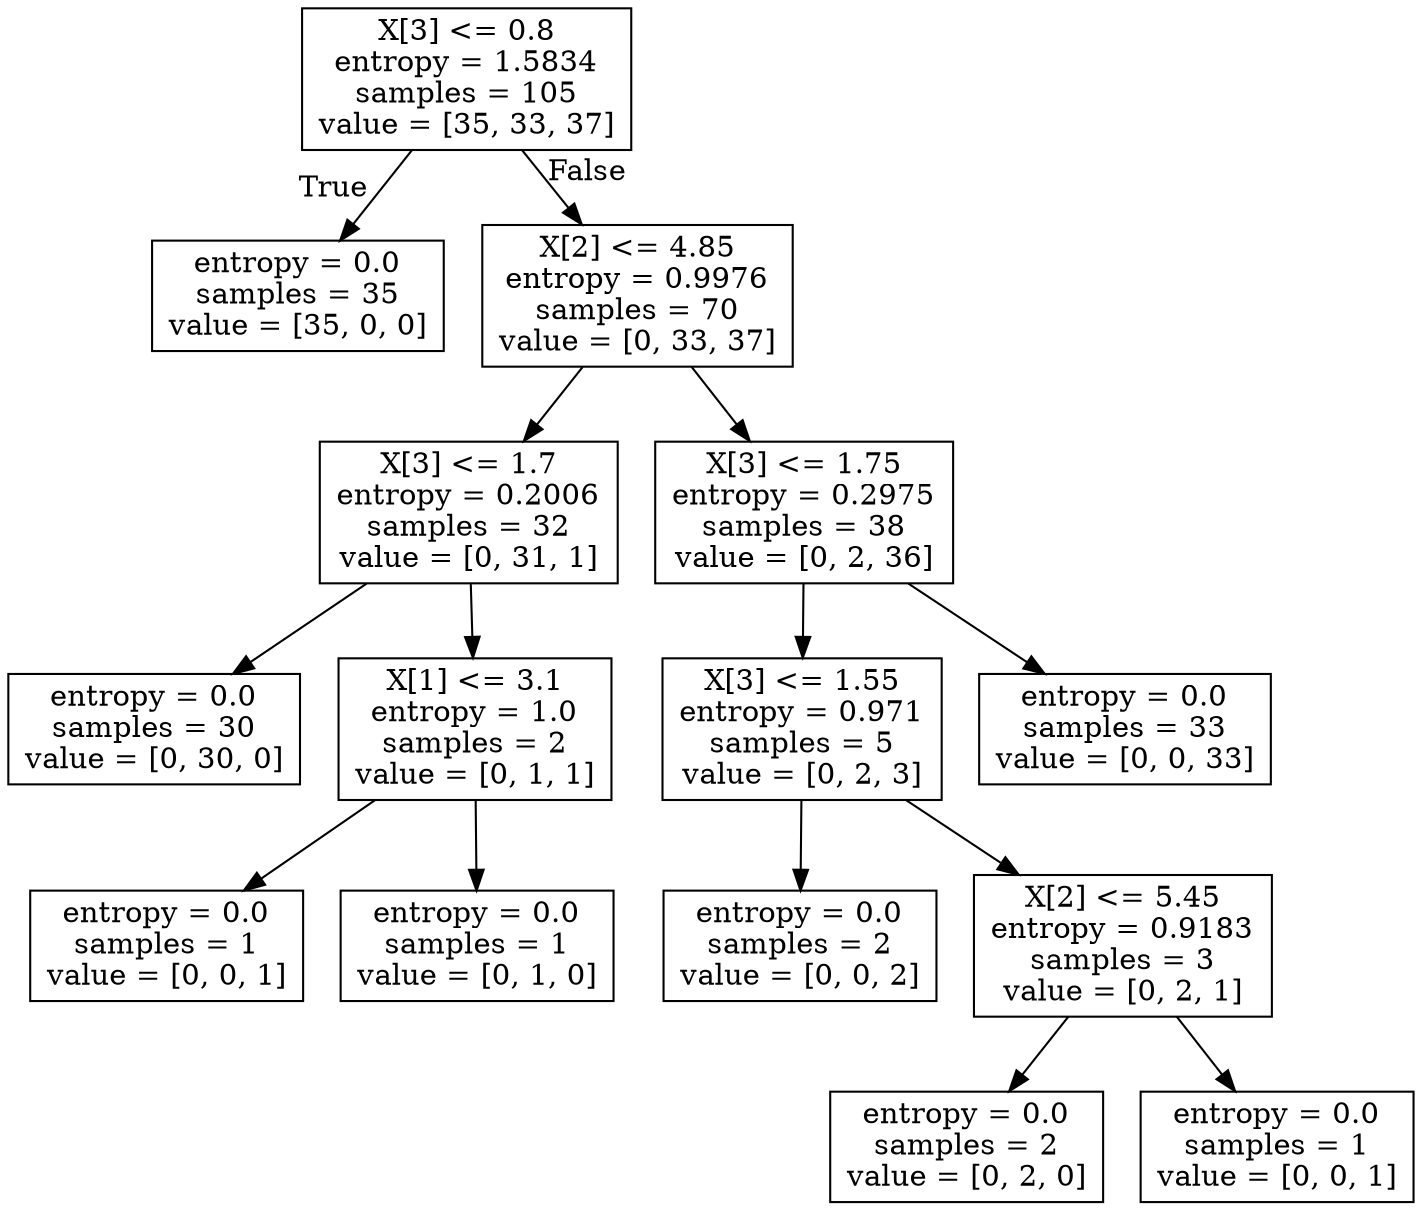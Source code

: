 digraph Tree {
node [shape=box] ;
0 [label="X[3] <= 0.8\nentropy = 1.5834\nsamples = 105\nvalue = [35, 33, 37]"] ;
1 [label="entropy = 0.0\nsamples = 35\nvalue = [35, 0, 0]"] ;
0 -> 1 [labeldistance=2.5, labelangle=45, headlabel="True"] ;
2 [label="X[2] <= 4.85\nentropy = 0.9976\nsamples = 70\nvalue = [0, 33, 37]"] ;
0 -> 2 [labeldistance=2.5, labelangle=-45, headlabel="False"] ;
3 [label="X[3] <= 1.7\nentropy = 0.2006\nsamples = 32\nvalue = [0, 31, 1]"] ;
2 -> 3 ;
4 [label="entropy = 0.0\nsamples = 30\nvalue = [0, 30, 0]"] ;
3 -> 4 ;
5 [label="X[1] <= 3.1\nentropy = 1.0\nsamples = 2\nvalue = [0, 1, 1]"] ;
3 -> 5 ;
6 [label="entropy = 0.0\nsamples = 1\nvalue = [0, 0, 1]"] ;
5 -> 6 ;
7 [label="entropy = 0.0\nsamples = 1\nvalue = [0, 1, 0]"] ;
5 -> 7 ;
8 [label="X[3] <= 1.75\nentropy = 0.2975\nsamples = 38\nvalue = [0, 2, 36]"] ;
2 -> 8 ;
9 [label="X[3] <= 1.55\nentropy = 0.971\nsamples = 5\nvalue = [0, 2, 3]"] ;
8 -> 9 ;
10 [label="entropy = 0.0\nsamples = 2\nvalue = [0, 0, 2]"] ;
9 -> 10 ;
11 [label="X[2] <= 5.45\nentropy = 0.9183\nsamples = 3\nvalue = [0, 2, 1]"] ;
9 -> 11 ;
12 [label="entropy = 0.0\nsamples = 2\nvalue = [0, 2, 0]"] ;
11 -> 12 ;
13 [label="entropy = 0.0\nsamples = 1\nvalue = [0, 0, 1]"] ;
11 -> 13 ;
14 [label="entropy = 0.0\nsamples = 33\nvalue = [0, 0, 33]"] ;
8 -> 14 ;
}